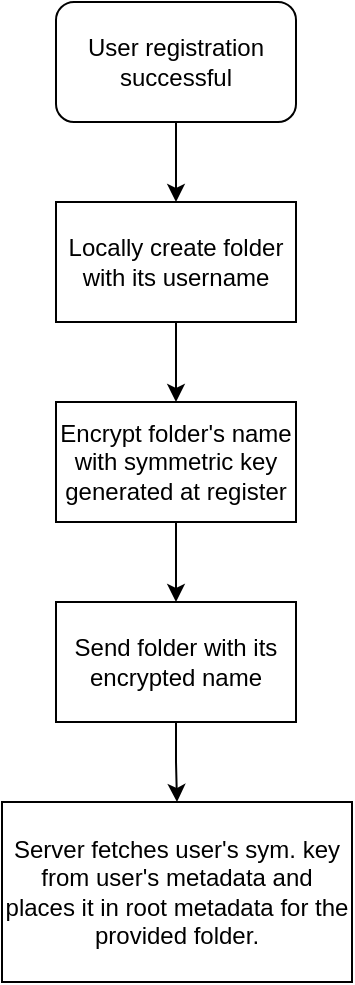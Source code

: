 <mxfile version="22.1.7" type="device">
  <diagram name="Page-1" id="ynhe4Gc0JCFyJmqvGWD6">
    <mxGraphModel dx="1259" dy="712" grid="1" gridSize="10" guides="1" tooltips="1" connect="1" arrows="1" fold="1" page="1" pageScale="1" pageWidth="850" pageHeight="1100" math="0" shadow="0">
      <root>
        <mxCell id="0" />
        <mxCell id="1" parent="0" />
        <mxCell id="0dWzLBQ_PtCSA0FBDFgc-5" value="" style="edgeStyle=orthogonalEdgeStyle;rounded=0;orthogonalLoop=1;jettySize=auto;html=1;" edge="1" parent="1" source="0dWzLBQ_PtCSA0FBDFgc-1" target="0dWzLBQ_PtCSA0FBDFgc-4">
          <mxGeometry relative="1" as="geometry" />
        </mxCell>
        <mxCell id="0dWzLBQ_PtCSA0FBDFgc-1" value="User registration&lt;br&gt;successful" style="rounded=1;whiteSpace=wrap;html=1;" vertex="1" parent="1">
          <mxGeometry x="365" y="160" width="120" height="60" as="geometry" />
        </mxCell>
        <mxCell id="0dWzLBQ_PtCSA0FBDFgc-7" value="" style="edgeStyle=orthogonalEdgeStyle;rounded=0;orthogonalLoop=1;jettySize=auto;html=1;" edge="1" parent="1" source="0dWzLBQ_PtCSA0FBDFgc-4" target="0dWzLBQ_PtCSA0FBDFgc-6">
          <mxGeometry relative="1" as="geometry" />
        </mxCell>
        <mxCell id="0dWzLBQ_PtCSA0FBDFgc-4" value="Locally create folder with its username" style="rounded=0;whiteSpace=wrap;html=1;" vertex="1" parent="1">
          <mxGeometry x="365" y="260" width="120" height="60" as="geometry" />
        </mxCell>
        <mxCell id="0dWzLBQ_PtCSA0FBDFgc-9" value="" style="edgeStyle=orthogonalEdgeStyle;rounded=0;orthogonalLoop=1;jettySize=auto;html=1;" edge="1" parent="1" source="0dWzLBQ_PtCSA0FBDFgc-6" target="0dWzLBQ_PtCSA0FBDFgc-8">
          <mxGeometry relative="1" as="geometry" />
        </mxCell>
        <mxCell id="0dWzLBQ_PtCSA0FBDFgc-6" value="Encrypt folder&#39;s name with symmetric key generated at register" style="rounded=0;whiteSpace=wrap;html=1;" vertex="1" parent="1">
          <mxGeometry x="365" y="360" width="120" height="60" as="geometry" />
        </mxCell>
        <mxCell id="0dWzLBQ_PtCSA0FBDFgc-12" value="" style="edgeStyle=orthogonalEdgeStyle;rounded=0;orthogonalLoop=1;jettySize=auto;html=1;" edge="1" parent="1" source="0dWzLBQ_PtCSA0FBDFgc-8" target="0dWzLBQ_PtCSA0FBDFgc-11">
          <mxGeometry relative="1" as="geometry" />
        </mxCell>
        <mxCell id="0dWzLBQ_PtCSA0FBDFgc-8" value="Send folder with its encrypted name" style="rounded=0;whiteSpace=wrap;html=1;" vertex="1" parent="1">
          <mxGeometry x="365" y="460" width="120" height="60" as="geometry" />
        </mxCell>
        <mxCell id="0dWzLBQ_PtCSA0FBDFgc-11" value="Server fetches user&#39;s sym. key from user&#39;s metadata and places it in root metadata for the provided folder." style="rounded=0;whiteSpace=wrap;html=1;" vertex="1" parent="1">
          <mxGeometry x="338" y="560" width="175" height="90" as="geometry" />
        </mxCell>
      </root>
    </mxGraphModel>
  </diagram>
</mxfile>
